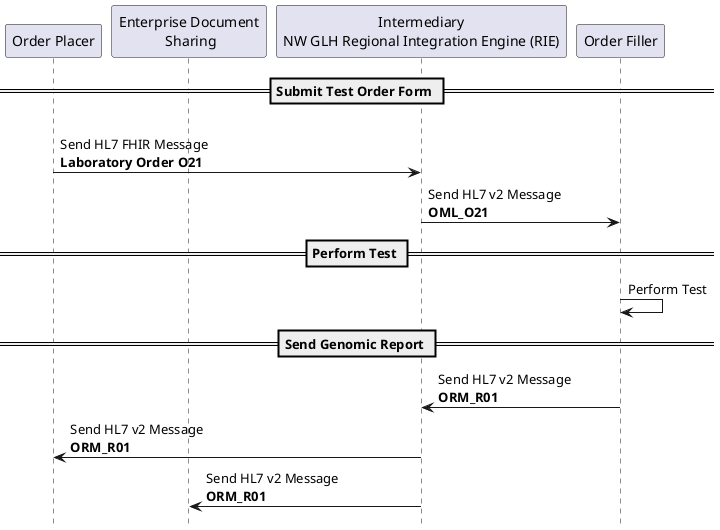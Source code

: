 @startuml

hide footbox

participant "Order Placer" as EPR
participant "Enterprise Document\n Sharing" as XDS
participant "Intermediary\nNW GLH Regional Integration Engine (RIE)" as TIE
participant "Order Filler" as LIMS



== Submit Test Order Form ==

EPR -> TIE: \nSend HL7 FHIR Message\n**Laboratory Order O21**
TIE -> LIMS: Send HL7 v2 Message\n**OML_O21**

== Perform Test ==

LIMS -> LIMS: Perform Test

== Send Genomic Report ==

LIMS -> TIE: Send HL7 v2 Message\n**ORM_R01**
TIE -> EPR: Send HL7 v2 Message\n**ORM_R01**
TIE -> XDS: Send HL7 v2 Message\n**ORM_R01**

@enduml
